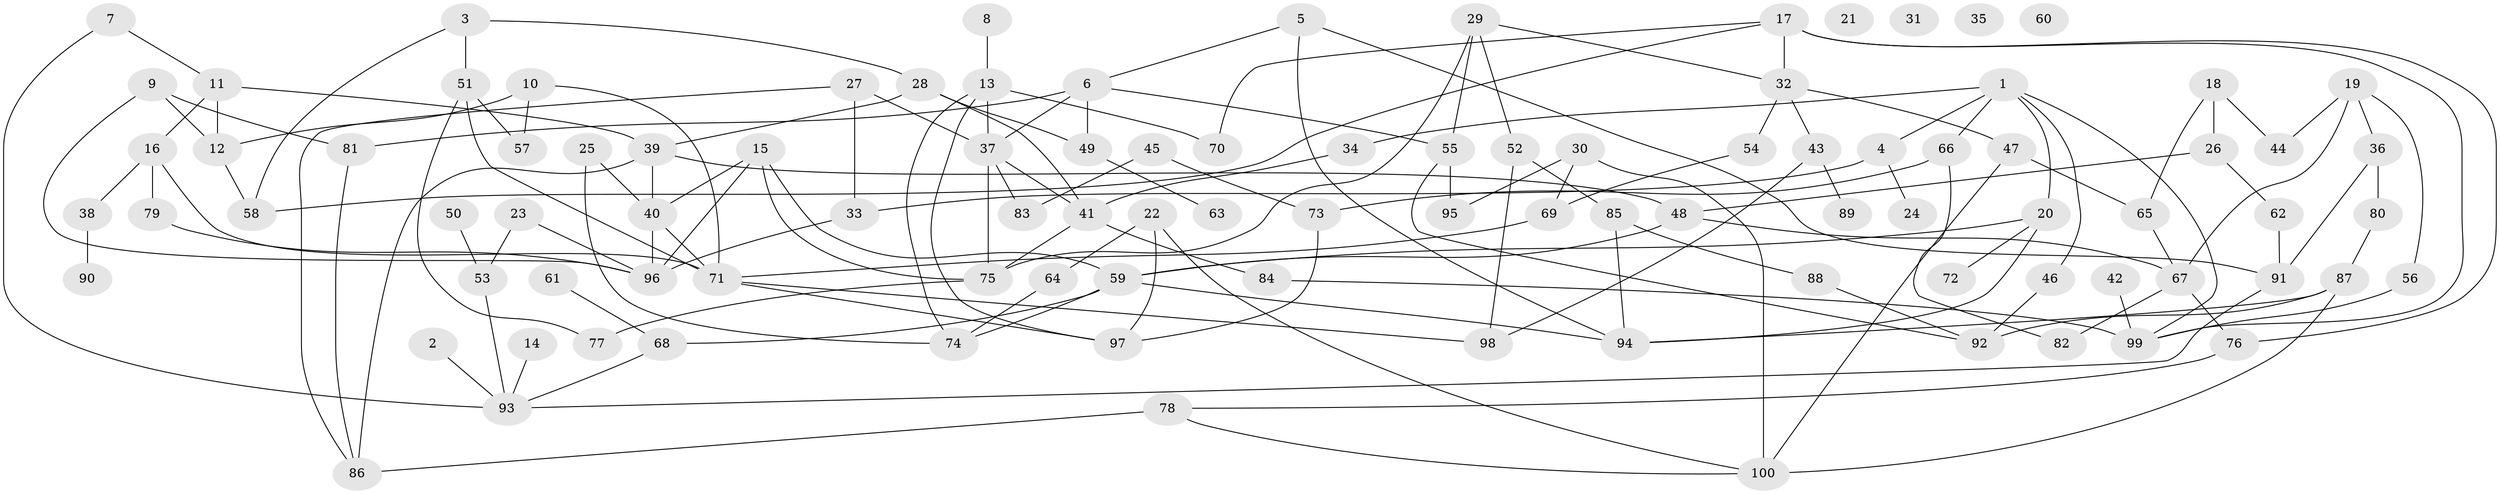 // coarse degree distribution, {6: 0.08571428571428572, 1: 0.14285714285714285, 11: 0.014285714285714285, 3: 0.24285714285714285, 5: 0.05714285714285714, 2: 0.17142857142857143, 4: 0.15714285714285714, 8: 0.04285714285714286, 9: 0.014285714285714285, 0: 0.05714285714285714, 7: 0.014285714285714285}
// Generated by graph-tools (version 1.1) at 2025/16/03/04/25 18:16:26]
// undirected, 100 vertices, 152 edges
graph export_dot {
graph [start="1"]
  node [color=gray90,style=filled];
  1;
  2;
  3;
  4;
  5;
  6;
  7;
  8;
  9;
  10;
  11;
  12;
  13;
  14;
  15;
  16;
  17;
  18;
  19;
  20;
  21;
  22;
  23;
  24;
  25;
  26;
  27;
  28;
  29;
  30;
  31;
  32;
  33;
  34;
  35;
  36;
  37;
  38;
  39;
  40;
  41;
  42;
  43;
  44;
  45;
  46;
  47;
  48;
  49;
  50;
  51;
  52;
  53;
  54;
  55;
  56;
  57;
  58;
  59;
  60;
  61;
  62;
  63;
  64;
  65;
  66;
  67;
  68;
  69;
  70;
  71;
  72;
  73;
  74;
  75;
  76;
  77;
  78;
  79;
  80;
  81;
  82;
  83;
  84;
  85;
  86;
  87;
  88;
  89;
  90;
  91;
  92;
  93;
  94;
  95;
  96;
  97;
  98;
  99;
  100;
  1 -- 4;
  1 -- 20;
  1 -- 34;
  1 -- 46;
  1 -- 66;
  1 -- 99;
  2 -- 93;
  3 -- 28;
  3 -- 51;
  3 -- 58;
  4 -- 24;
  4 -- 33;
  5 -- 6;
  5 -- 91;
  5 -- 94;
  6 -- 37;
  6 -- 49;
  6 -- 55;
  6 -- 81;
  7 -- 11;
  7 -- 93;
  8 -- 13;
  9 -- 12;
  9 -- 81;
  9 -- 96;
  10 -- 12;
  10 -- 57;
  10 -- 71;
  11 -- 12;
  11 -- 16;
  11 -- 39;
  12 -- 58;
  13 -- 37;
  13 -- 70;
  13 -- 74;
  13 -- 97;
  14 -- 93;
  15 -- 40;
  15 -- 59;
  15 -- 75;
  15 -- 96;
  16 -- 38;
  16 -- 71;
  16 -- 79;
  17 -- 32;
  17 -- 58;
  17 -- 70;
  17 -- 76;
  17 -- 99;
  18 -- 26;
  18 -- 44;
  18 -- 65;
  19 -- 36;
  19 -- 44;
  19 -- 56;
  19 -- 67;
  20 -- 59;
  20 -- 72;
  20 -- 94;
  22 -- 64;
  22 -- 97;
  22 -- 100;
  23 -- 53;
  23 -- 96;
  25 -- 40;
  25 -- 74;
  26 -- 48;
  26 -- 62;
  27 -- 33;
  27 -- 37;
  27 -- 86;
  28 -- 39;
  28 -- 41;
  28 -- 49;
  29 -- 32;
  29 -- 52;
  29 -- 55;
  29 -- 75;
  30 -- 69;
  30 -- 95;
  30 -- 100;
  32 -- 43;
  32 -- 47;
  32 -- 54;
  33 -- 96;
  34 -- 41;
  36 -- 80;
  36 -- 91;
  37 -- 41;
  37 -- 75;
  37 -- 83;
  38 -- 90;
  39 -- 40;
  39 -- 48;
  39 -- 86;
  40 -- 71;
  40 -- 96;
  41 -- 75;
  41 -- 84;
  42 -- 99;
  43 -- 89;
  43 -- 98;
  45 -- 73;
  45 -- 83;
  46 -- 92;
  47 -- 65;
  47 -- 100;
  48 -- 59;
  48 -- 67;
  49 -- 63;
  50 -- 53;
  51 -- 57;
  51 -- 71;
  51 -- 77;
  52 -- 85;
  52 -- 98;
  53 -- 93;
  54 -- 69;
  55 -- 92;
  55 -- 95;
  56 -- 99;
  59 -- 68;
  59 -- 74;
  59 -- 94;
  61 -- 68;
  62 -- 91;
  64 -- 74;
  65 -- 67;
  66 -- 73;
  66 -- 82;
  67 -- 76;
  67 -- 82;
  68 -- 93;
  69 -- 71;
  71 -- 97;
  71 -- 98;
  73 -- 97;
  75 -- 77;
  76 -- 78;
  78 -- 86;
  78 -- 100;
  79 -- 96;
  80 -- 87;
  81 -- 86;
  84 -- 99;
  85 -- 88;
  85 -- 94;
  87 -- 92;
  87 -- 94;
  87 -- 100;
  88 -- 92;
  91 -- 93;
}
